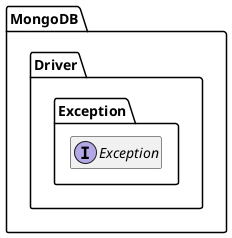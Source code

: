 @startuml
set namespaceSeparator \\
hide members
hide << alias >> circle

interface MongoDB\\Driver\\Exception\\Exception
@enduml
